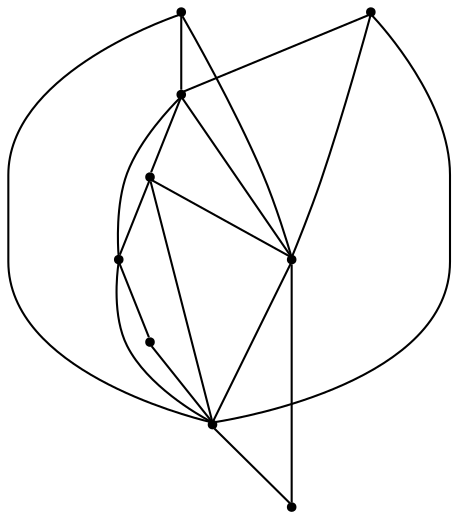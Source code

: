 graph {
  node [shape=point,comment="{\"directed\":false,\"doi\":\"10.4230/LIPIcs.GD.2024.25\",\"figure\":\"9 (1)\"}"]

  v0 [pos="1848.004733196507,662.171303294346"]
  v1 [pos="1881.3472498903413,562.1677416234577"]
  v2 [pos="1781.3196998088383,662.171303294346"]
  v3 [pos="1647.9496330335007,562.1677416234577"]
  v4 [pos="1914.6897665841757,462.1641799525695"]
  v5 [pos="1647.9496330335007,695.5058238513086"]
  v6 [pos="1581.2645996458318,728.8403444082714"]
  v7 [pos="1547.9220829519977,462.1641799525695"]
  v8 [pos="1714.6346664211696,628.8367827373833"]

  v0 -- v1 [id="-1",pos="1848.004733196507,662.171303294346 1892.4628106299988,639.9496459748179 1903.574269440322,606.6151254178552 1881.3472498903413,562.1677416234577"]
  v7 -- v3 [id="-2",pos="1547.9220829519977,462.1641799525695 1647.9496330335007,562.1677416234577 1647.9496330335007,562.1677416234577 1647.9496330335007,562.1677416234577"]
  v6 -- v5 [id="-3",pos="1581.2645996458318,728.8403444082714 1647.9496330335007,695.5058238513086 1647.9496330335007,695.5058238513086 1647.9496330335007,695.5058238513086"]
  v5 -- v8 [id="-4",pos="1647.9496330335007,695.5058238513086 1714.6346664211696,628.8367827373833 1714.6346664211696,628.8367827373833 1714.6346664211696,628.8367827373833"]
  v8 -- v2 [id="-6",pos="1714.6346664211696,628.8367827373833 1781.3196998088383,662.171303294346 1781.3196998088383,662.171303294346 1781.3196998088383,662.171303294346"]
  v8 -- v3 [id="-7",pos="1714.6346664211696,628.8367827373833 1647.9496330335007,562.1677416234577 1647.9496330335007,562.1677416234577 1647.9496330335007,562.1677416234577"]
  v8 -- v1 [id="-8",pos="1714.6346664211696,628.8367827373833 1881.3472498903413,562.1677416234577 1881.3472498903413,562.1677416234577 1881.3472498903413,562.1677416234577"]
  v2 -- v0 [id="-9",pos="1781.3196998088383,662.171303294346 1848.004733196507,662.171303294346 1848.004733196507,662.171303294346 1848.004733196507,662.171303294346"]
  v1 -- v4 [id="-10",pos="1881.3472498903413,562.1677416234577 1914.6897665841757,462.1641799525695 1914.6897665841757,462.1641799525695 1914.6897665841757,462.1641799525695"]
  v7 -- v1 [id="-11",pos="1547.9220829519977,462.1641799525695 1747.9772149129058,484.38583727209755 1859.1202939361644,517.7203578290603 1881.3472498903413,562.1677416234577"]
  v7 -- v5 [id="-12",pos="1547.9220829519977,462.1641799525695 1525.6951269978208,595.5022621804204 1559.0376436916551,673.2841983220568 1647.9496330335007,695.5058238513086"]
  v6 -- v1 [id="-13",pos="1581.2645996458318,728.8403444082714 1981.3748317697464,928.8474677500478 1981.3748317697464,595.5022621804204 1881.3472498903413,562.1677416234577"]
  v6 -- v3 [id="-14",pos="1581.2645996458318,728.8403444082714 1559.0376436916551,595.5022621804204 1581.2646314437338,539.9460843039298 1647.9496330335007,562.1677416234577"]
  v5 -- v3 [id="-15",pos="1647.9496330335007,695.5058238513086 1625.7226770793238,651.0584400569112 1625.7226770793238,606.6151254178552 1647.9496330335007,562.1677416234577"]
  v5 -- v2 [id="-16",pos="1647.9496330335007,695.5058238513086 1714.6346982190714,717.7274493805605 1759.0927438546614,706.6187188790195 1781.3196998088383,662.171303294346"]
  v3 -- v4 [id="-17",pos="1647.9496330335007,562.1677416234577 1754.3248392648745,500.76971902937987 1843.2367332130148,467.43519847241714 1914.6897665841757,462.1641799525695"]
  v3 -- v1 [id="-18",pos="1647.9496330335007,562.1677416234577 1736.86168597115,539.9460843039298 1814.6622483005744,539.9460843039298 1881.3472498903413,562.1677416234577"]
  v2 -- v1 [id="-19",pos="1781.3196998088383,662.171303294346 1803.546719358819,639.9496459748179 1836.8892360526534,606.6151254178552 1881.3472498903413,562.1677416234577"]
}